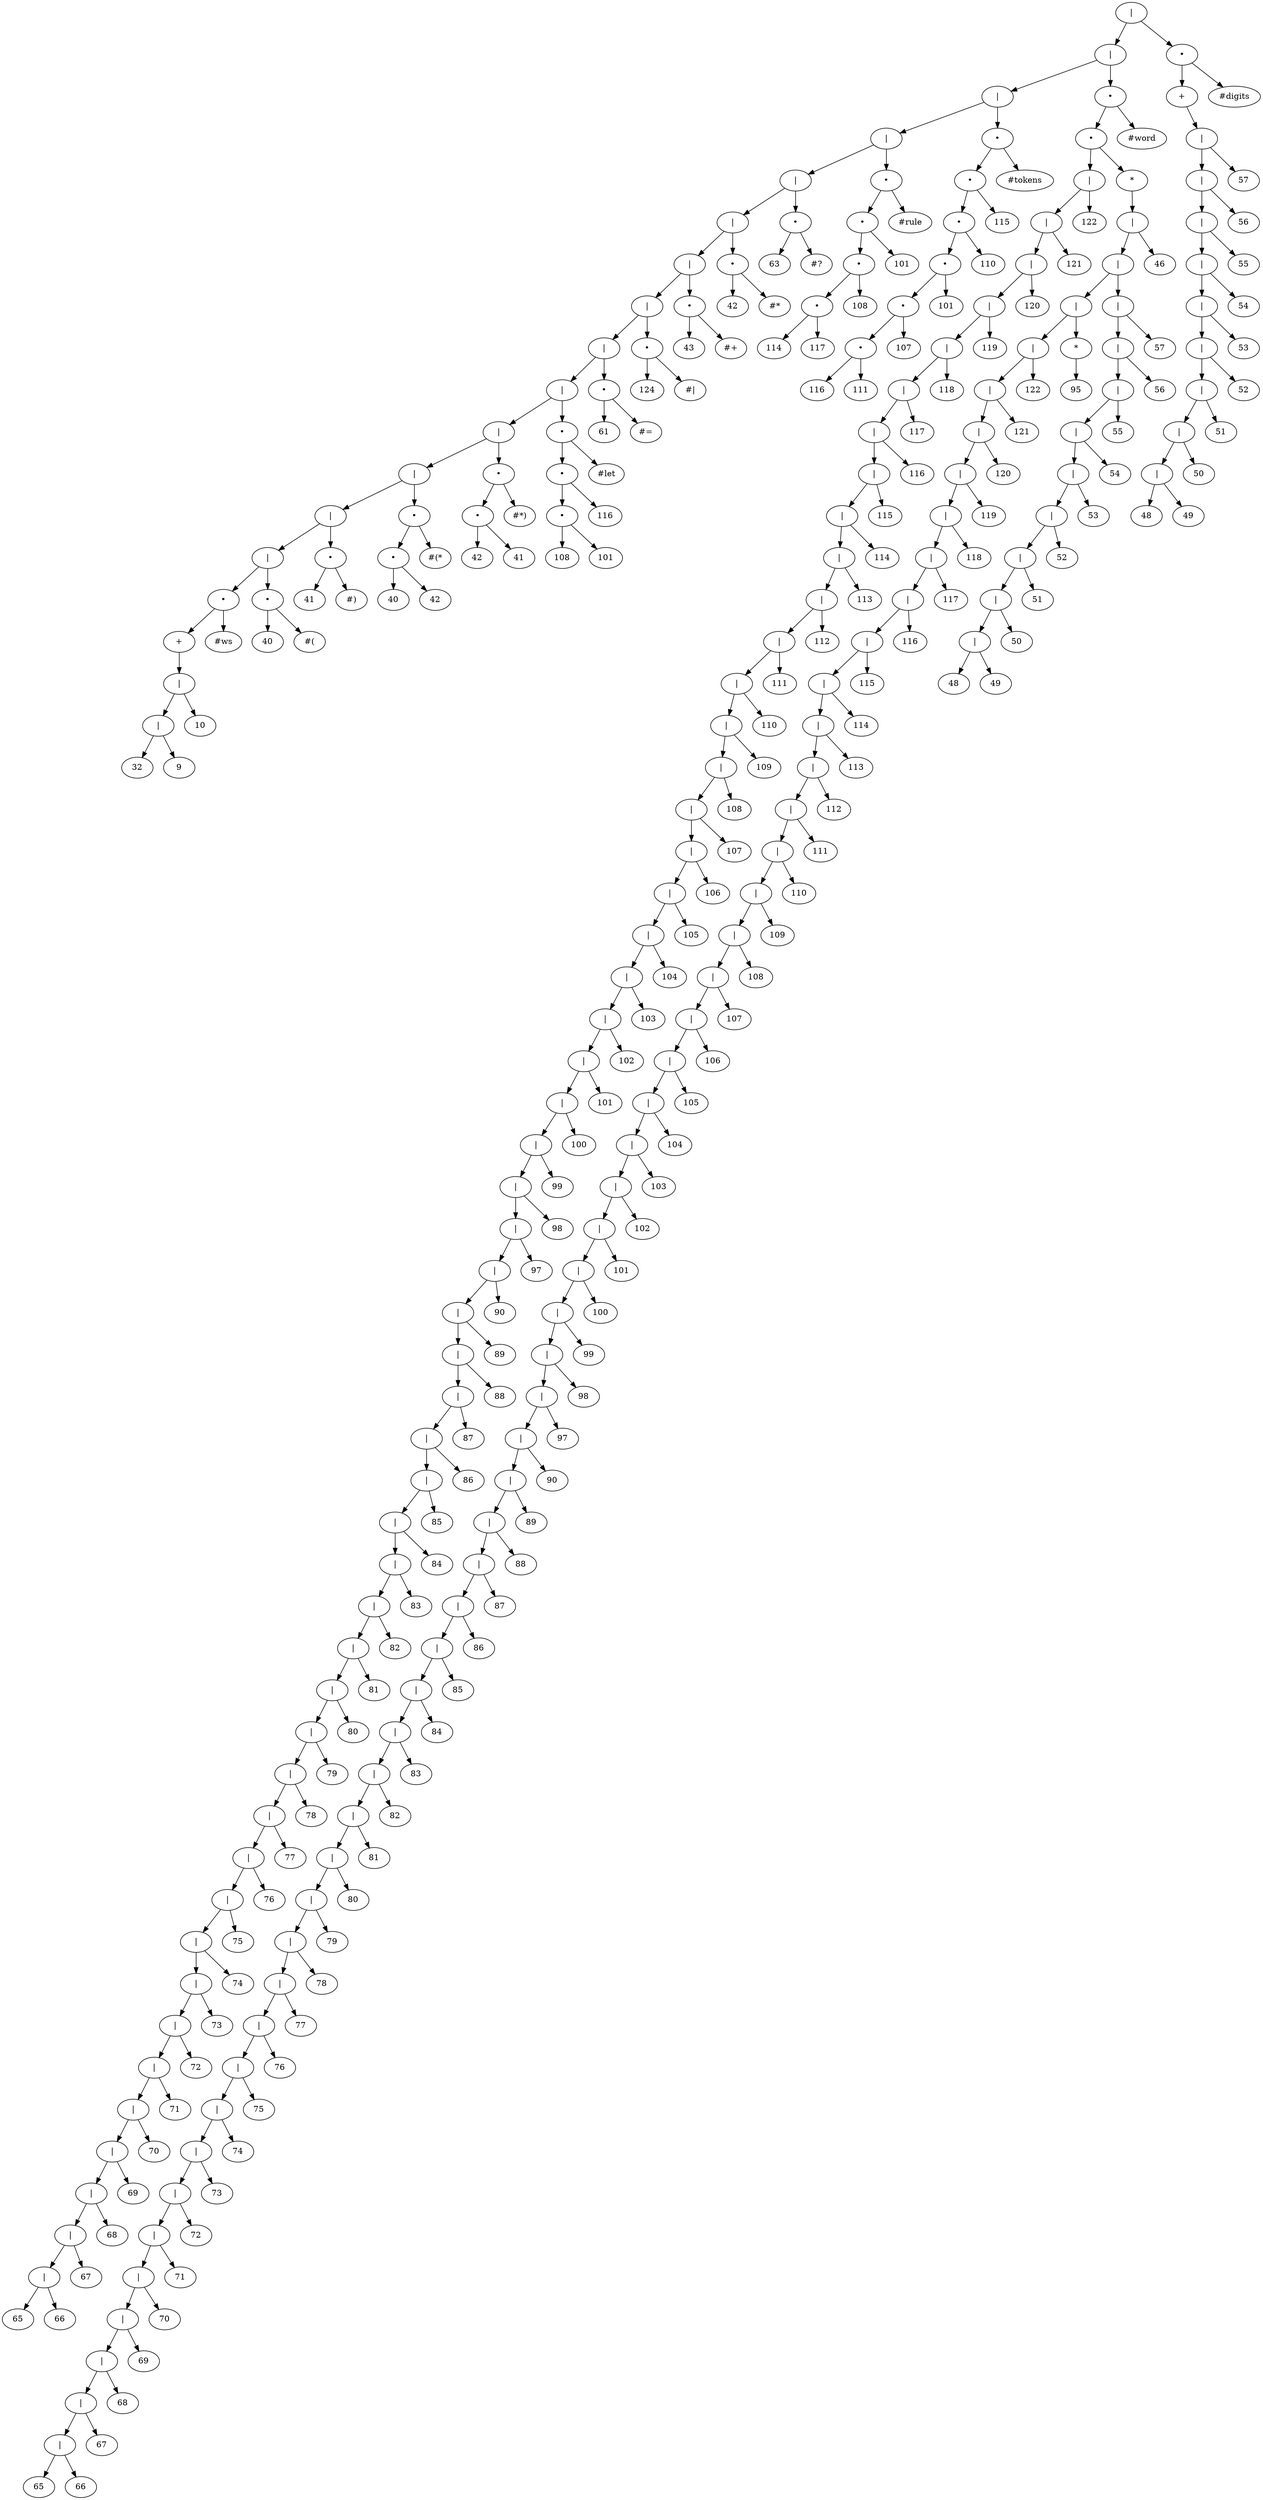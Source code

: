 digraph {
	1777138048960 [label="|"]
	1777138048960 -> 1777138046752
	1777138046752 [label="|"]
	1777138046752 -> 1777137860128
	1777137860128 [label="|"]
	1777137860128 -> 1777137858784
	1777137858784 [label="|"]
	1777137858784 -> 1777137857824
	1777137857824 [label="|"]
	1777137857824 -> 1777137857440
	1777137857440 [label="|"]
	1777137857440 -> 1777137857056
	1777137857056 [label="|"]
	1777137857056 -> 1777137856672
	1777137856672 [label="|"]
	1777137856672 -> 1777137856288
	1777137856288 [label="|"]
	1777137856288 -> 1777137855904
	1777137855904 [label="|"]
	1777137855904 -> 1777137855136
	1777137855136 [label="|"]
	1777137855136 -> 1777137854560
	1777137854560 [label="|"]
	1777137854560 -> 1777137853984
	1777137853984 [label="|"]
	1777137853984 -> 1777137853600
	1777137853600 [label="|"]
	1777137853600 -> 1777137853216
	1777137853216 [label="•"]
	1777137853216 -> 1777137853024
	1777137853024 [label="+"]
	1777137853024 -> 1777137852880
	1777137852880 [label="|"]
	1777137852880 -> 1777137852496
	1777137852496 [label="|"]
	1777137852496 -> 1777137852208
	1777137852208 [label=32]
	1777137852496 -> 1777137852304
	1777137852304 [label=9]
	1777137852880 -> 1777137852832
	1777137852832 [label=10]
	1777137853216 -> 1777137853120
	1777137853120 [label="#ws"]
	1777137853600 -> 1777137853504
	1777137853504 [label="•"]
	1777137853504 -> 1777137853312
	1777137853312 [label=40]
	1777137853504 -> 1777137853408
	1777137853408 [label="#("]
	1777137853984 -> 1777137853888
	1777137853888 [label="•"]
	1777137853888 -> 1777137853696
	1777137853696 [label=41]
	1777137853888 -> 1777137853792
	1777137853792 [label="#)"]
	1777137854560 -> 1777137854464
	1777137854464 [label="•"]
	1777137854464 -> 1777137854272
	1777137854272 [label="•"]
	1777137854272 -> 1777137854080
	1777137854080 [label=40]
	1777137854272 -> 1777137854176
	1777137854176 [label=42]
	1777137854464 -> 1777137854368
	1777137854368 [label="#(*"]
	1777137855136 -> 1777137855040
	1777137855040 [label="•"]
	1777137855040 -> 1777137854848
	1777137854848 [label="•"]
	1777137854848 -> 1777137854656
	1777137854656 [label=42]
	1777137854848 -> 1777137854752
	1777137854752 [label=41]
	1777137855040 -> 1777137854944
	1777137854944 [label="#*)"]
	1777137855904 -> 1777137855808
	1777137855808 [label="•"]
	1777137855808 -> 1777137855616
	1777137855616 [label="•"]
	1777137855616 -> 1777137855424
	1777137855424 [label="•"]
	1777137855424 -> 1777137855232
	1777137855232 [label=108]
	1777137855424 -> 1777137855328
	1777137855328 [label=101]
	1777137855616 -> 1777137855520
	1777137855520 [label=116]
	1777137855808 -> 1777137855712
	1777137855712 [label="#let"]
	1777137856288 -> 1777137856192
	1777137856192 [label="•"]
	1777137856192 -> 1777137856000
	1777137856000 [label=61]
	1777137856192 -> 1777137856096
	1777137856096 [label="#="]
	1777137856672 -> 1777137856576
	1777137856576 [label="•"]
	1777137856576 -> 1777137856384
	1777137856384 [label=124]
	1777137856576 -> 1777137856480
	1777137856480 [label="#|"]
	1777137857056 -> 1777137856960
	1777137856960 [label="•"]
	1777137856960 -> 1777137856768
	1777137856768 [label=43]
	1777137856960 -> 1777137856864
	1777137856864 [label="#+"]
	1777137857440 -> 1777137857344
	1777137857344 [label="•"]
	1777137857344 -> 1777137857152
	1777137857152 [label=42]
	1777137857344 -> 1777137857248
	1777137857248 [label="#*"]
	1777137857824 -> 1777137857728
	1777137857728 [label="•"]
	1777137857728 -> 1777137857536
	1777137857536 [label=63]
	1777137857728 -> 1777137857632
	1777137857632 [label="#?"]
	1777137858784 -> 1777137858688
	1777137858688 [label="•"]
	1777137858688 -> 1777137858496
	1777137858496 [label="•"]
	1777137858496 -> 1777137858304
	1777137858304 [label="•"]
	1777137858304 -> 1777137858112
	1777137858112 [label="•"]
	1777137858112 -> 1777137857920
	1777137857920 [label=114]
	1777137858112 -> 1777137858016
	1777137858016 [label=117]
	1777137858304 -> 1777137858208
	1777137858208 [label=108]
	1777137858496 -> 1777137858400
	1777137858400 [label=101]
	1777137858688 -> 1777137858592
	1777137858592 [label="#rule"]
	1777137860128 -> 1777137860032
	1777137860032 [label="•"]
	1777137860032 -> 1777137859840
	1777137859840 [label="•"]
	1777137859840 -> 1777137859648
	1777137859648 [label="•"]
	1777137859648 -> 1777137859456
	1777137859456 [label="•"]
	1777137859456 -> 1777137859264
	1777137859264 [label="•"]
	1777137859264 -> 1777137859072
	1777137859072 [label="•"]
	1777137859072 -> 1777137858880
	1777137858880 [label=116]
	1777137859072 -> 1777137858976
	1777137858976 [label=111]
	1777137859264 -> 1777137859168
	1777137859168 [label=107]
	1777137859456 -> 1777137859360
	1777137859360 [label=101]
	1777137859648 -> 1777137859552
	1777137859552 [label=110]
	1777137859840 -> 1777137859744
	1777137859744 [label=115]
	1777137860032 -> 1777137859936
	1777137859936 [label="#tokens"]
	1777138046752 -> 1777138046656
	1777138046656 [label="•"]
	1777138046656 -> 1777138046464
	1777138046464 [label="•"]
	1777138046464 -> 1777138017536
	1777138017536 [label="|"]
	1777138017536 -> 1777138017344
	1777138017344 [label="|"]
	1777138017344 -> 1777138017152
	1777138017152 [label="|"]
	1777138017152 -> 1777138016960
	1777138016960 [label="|"]
	1777138016960 -> 1777138016768
	1777138016768 [label="|"]
	1777138016768 -> 1777138016576
	1777138016576 [label="|"]
	1777138016576 -> 1777138016384
	1777138016384 [label="|"]
	1777138016384 -> 1777138016192
	1777138016192 [label="|"]
	1777138016192 -> 1777138016000
	1777138016000 [label="|"]
	1777138016000 -> 1777138015808
	1777138015808 [label="|"]
	1777138015808 -> 1777138015616
	1777138015616 [label="|"]
	1777138015616 -> 1777138015424
	1777138015424 [label="|"]
	1777138015424 -> 1777138015232
	1777138015232 [label="|"]
	1777138015232 -> 1777138015040
	1777138015040 [label="|"]
	1777138015040 -> 1777138014848
	1777138014848 [label="|"]
	1777138014848 -> 1777138014656
	1777138014656 [label="|"]
	1777138014656 -> 1777138014464
	1777138014464 [label="|"]
	1777138014464 -> 1777138014272
	1777138014272 [label="|"]
	1777138014272 -> 1777138014080
	1777138014080 [label="|"]
	1777138014080 -> 1777138013888
	1777138013888 [label="|"]
	1777138013888 -> 1777138013696
	1777138013696 [label="|"]
	1777138013696 -> 1777138013504
	1777138013504 [label="|"]
	1777138013504 -> 1777138013312
	1777138013312 [label="|"]
	1777138013312 -> 1777138013120
	1777138013120 [label="|"]
	1777138013120 -> 1777138012928
	1777138012928 [label="|"]
	1777138012928 -> 1777138012736
	1777138012736 [label="|"]
	1777138012736 -> 1777138012544
	1777138012544 [label="|"]
	1777138012544 -> 1777138012352
	1777138012352 [label="|"]
	1777138012352 -> 1777138012160
	1777138012160 [label="|"]
	1777138012160 -> 1777138011968
	1777138011968 [label="|"]
	1777138011968 -> 1777138011776
	1777138011776 [label="|"]
	1777138011776 -> 1777138011584
	1777138011584 [label="|"]
	1777138011584 -> 1777138011392
	1777138011392 [label="|"]
	1777138011392 -> 1777138011200
	1777138011200 [label="|"]
	1777138011200 -> 1777138011008
	1777138011008 [label="|"]
	1777138011008 -> 1777138010816
	1777138010816 [label="|"]
	1777138010816 -> 1777138010624
	1777138010624 [label="|"]
	1777138010624 -> 1777138010432
	1777138010432 [label="|"]
	1777138010432 -> 1777138010240
	1777138010240 [label="|"]
	1777138010240 -> 1777138010048
	1777138010048 [label="|"]
	1777138010048 -> 1777138009856
	1777138009856 [label="|"]
	1777138009856 -> 1777138009664
	1777138009664 [label="|"]
	1777138009664 -> 1777138009472
	1777138009472 [label="|"]
	1777138009472 -> 1777138009280
	1777138009280 [label="|"]
	1777138009280 -> 1777138009088
	1777138009088 [label="|"]
	1777138009088 -> 1777138008896
	1777138008896 [label="|"]
	1777138008896 -> 1777138008704
	1777138008704 [label="|"]
	1777138008704 -> 1777138008512
	1777138008512 [label="|"]
	1777138008512 -> 1777138008320
	1777138008320 [label="|"]
	1777138008320 -> 1777138008128
	1777138008128 [label="|"]
	1777138008128 -> 1777137860416
	1777137860416 [label="|"]
	1777137860416 -> 1777137860224
	1777137860224 [label=65]
	1777137860416 -> 1777137860320
	1777137860320 [label=66]
	1777138008128 -> 1777137860512
	1777137860512 [label=67]
	1777138008320 -> 1777138008224
	1777138008224 [label=68]
	1777138008512 -> 1777138008416
	1777138008416 [label=69]
	1777138008704 -> 1777138008608
	1777138008608 [label=70]
	1777138008896 -> 1777138008800
	1777138008800 [label=71]
	1777138009088 -> 1777138008992
	1777138008992 [label=72]
	1777138009280 -> 1777138009184
	1777138009184 [label=73]
	1777138009472 -> 1777138009376
	1777138009376 [label=74]
	1777138009664 -> 1777138009568
	1777138009568 [label=75]
	1777138009856 -> 1777138009760
	1777138009760 [label=76]
	1777138010048 -> 1777138009952
	1777138009952 [label=77]
	1777138010240 -> 1777138010144
	1777138010144 [label=78]
	1777138010432 -> 1777138010336
	1777138010336 [label=79]
	1777138010624 -> 1777138010528
	1777138010528 [label=80]
	1777138010816 -> 1777138010720
	1777138010720 [label=81]
	1777138011008 -> 1777138010912
	1777138010912 [label=82]
	1777138011200 -> 1777138011104
	1777138011104 [label=83]
	1777138011392 -> 1777138011296
	1777138011296 [label=84]
	1777138011584 -> 1777138011488
	1777138011488 [label=85]
	1777138011776 -> 1777138011680
	1777138011680 [label=86]
	1777138011968 -> 1777138011872
	1777138011872 [label=87]
	1777138012160 -> 1777138012064
	1777138012064 [label=88]
	1777138012352 -> 1777138012256
	1777138012256 [label=89]
	1777138012544 -> 1777138012448
	1777138012448 [label=90]
	1777138012736 -> 1777138012640
	1777138012640 [label=97]
	1777138012928 -> 1777138012832
	1777138012832 [label=98]
	1777138013120 -> 1777138013024
	1777138013024 [label=99]
	1777138013312 -> 1777138013216
	1777138013216 [label=100]
	1777138013504 -> 1777138013408
	1777138013408 [label=101]
	1777138013696 -> 1777138013600
	1777138013600 [label=102]
	1777138013888 -> 1777138013792
	1777138013792 [label=103]
	1777138014080 -> 1777138013984
	1777138013984 [label=104]
	1777138014272 -> 1777138014176
	1777138014176 [label=105]
	1777138014464 -> 1777138014368
	1777138014368 [label=106]
	1777138014656 -> 1777138014560
	1777138014560 [label=107]
	1777138014848 -> 1777138014752
	1777138014752 [label=108]
	1777138015040 -> 1777138014944
	1777138014944 [label=109]
	1777138015232 -> 1777138015136
	1777138015136 [label=110]
	1777138015424 -> 1777138015328
	1777138015328 [label=111]
	1777138015616 -> 1777138015520
	1777138015520 [label=112]
	1777138015808 -> 1777138015712
	1777138015712 [label=113]
	1777138016000 -> 1777138015904
	1777138015904 [label=114]
	1777138016192 -> 1777138016096
	1777138016096 [label=115]
	1777138016384 -> 1777138016288
	1777138016288 [label=116]
	1777138016576 -> 1777138016480
	1777138016480 [label=117]
	1777138016768 -> 1777138016672
	1777138016672 [label=118]
	1777138016960 -> 1777138016864
	1777138016864 [label=119]
	1777138017152 -> 1777138017056
	1777138017056 [label=120]
	1777138017344 -> 1777138017248
	1777138017248 [label=121]
	1777138017536 -> 1777138017440
	1777138017440 [label=122]
	1777138046464 -> 1777138046368
	1777138046368 [label="*"]
	1777138046368 -> 1777138046272
	1777138046272 [label="|"]
	1777138046272 -> 1777138046080
	1777138046080 [label="|"]
	1777138046080 -> 1777138044160
	1777138044160 [label="|"]
	1777138044160 -> 1777138043872
	1777138043872 [label="|"]
	1777138043872 -> 1777138043680
	1777138043680 [label="|"]
	1777138043680 -> 1777138043488
	1777138043488 [label="|"]
	1777138043488 -> 1777138043296
	1777138043296 [label="|"]
	1777138043296 -> 1777138043104
	1777138043104 [label="|"]
	1777138043104 -> 1777138042912
	1777138042912 [label="|"]
	1777138042912 -> 1777138042720
	1777138042720 [label="|"]
	1777138042720 -> 1777138042528
	1777138042528 [label="|"]
	1777138042528 -> 1777138042336
	1777138042336 [label="|"]
	1777138042336 -> 1777138042144
	1777138042144 [label="|"]
	1777138042144 -> 1777138041952
	1777138041952 [label="|"]
	1777138041952 -> 1777138041760
	1777138041760 [label="|"]
	1777138041760 -> 1777138041568
	1777138041568 [label="|"]
	1777138041568 -> 1777138041376
	1777138041376 [label="|"]
	1777138041376 -> 1777138041184
	1777138041184 [label="|"]
	1777138041184 -> 1777138040992
	1777138040992 [label="|"]
	1777138040992 -> 1777138024352
	1777138024352 [label="|"]
	1777138024352 -> 1777138024160
	1777138024160 [label="|"]
	1777138024160 -> 1777138023968
	1777138023968 [label="|"]
	1777138023968 -> 1777138023776
	1777138023776 [label="|"]
	1777138023776 -> 1777138023584
	1777138023584 [label="|"]
	1777138023584 -> 1777138023392
	1777138023392 [label="|"]
	1777138023392 -> 1777138023200
	1777138023200 [label="|"]
	1777138023200 -> 1777138023008
	1777138023008 [label="|"]
	1777138023008 -> 1777138022816
	1777138022816 [label="|"]
	1777138022816 -> 1777138022624
	1777138022624 [label="|"]
	1777138022624 -> 1777138022432
	1777138022432 [label="|"]
	1777138022432 -> 1777138022240
	1777138022240 [label="|"]
	1777138022240 -> 1777138022048
	1777138022048 [label="|"]
	1777138022048 -> 1777138021856
	1777138021856 [label="|"]
	1777138021856 -> 1777138021664
	1777138021664 [label="|"]
	1777138021664 -> 1777138021472
	1777138021472 [label="|"]
	1777138021472 -> 1777138021280
	1777138021280 [label="|"]
	1777138021280 -> 1777138021088
	1777138021088 [label="|"]
	1777138021088 -> 1777138020896
	1777138020896 [label="|"]
	1777138020896 -> 1777138020704
	1777138020704 [label="|"]
	1777138020704 -> 1777138020512
	1777138020512 [label="|"]
	1777138020512 -> 1777138020320
	1777138020320 [label="|"]
	1777138020320 -> 1777138020128
	1777138020128 [label="|"]
	1777138020128 -> 1777138019936
	1777138019936 [label="|"]
	1777138019936 -> 1777138019744
	1777138019744 [label="|"]
	1777138019744 -> 1777138019552
	1777138019552 [label="|"]
	1777138019552 -> 1777138019360
	1777138019360 [label="|"]
	1777138019360 -> 1777138019168
	1777138019168 [label="|"]
	1777138019168 -> 1777138018976
	1777138018976 [label="|"]
	1777138018976 -> 1777138018784
	1777138018784 [label="|"]
	1777138018784 -> 1777138018592
	1777138018592 [label="|"]
	1777138018592 -> 1777138018400
	1777138018400 [label="|"]
	1777138018400 -> 1777138018208
	1777138018208 [label="|"]
	1777138018208 -> 1777138018016
	1777138018016 [label="|"]
	1777138018016 -> 1777138017824
	1777138017824 [label="|"]
	1777138017824 -> 1777138017632
	1777138017632 [label=65]
	1777138017824 -> 1777138017728
	1777138017728 [label=66]
	1777138018016 -> 1777138017920
	1777138017920 [label=67]
	1777138018208 -> 1777138018112
	1777138018112 [label=68]
	1777138018400 -> 1777138018304
	1777138018304 [label=69]
	1777138018592 -> 1777138018496
	1777138018496 [label=70]
	1777138018784 -> 1777138018688
	1777138018688 [label=71]
	1777138018976 -> 1777138018880
	1777138018880 [label=72]
	1777138019168 -> 1777138019072
	1777138019072 [label=73]
	1777138019360 -> 1777138019264
	1777138019264 [label=74]
	1777138019552 -> 1777138019456
	1777138019456 [label=75]
	1777138019744 -> 1777138019648
	1777138019648 [label=76]
	1777138019936 -> 1777138019840
	1777138019840 [label=77]
	1777138020128 -> 1777138020032
	1777138020032 [label=78]
	1777138020320 -> 1777138020224
	1777138020224 [label=79]
	1777138020512 -> 1777138020416
	1777138020416 [label=80]
	1777138020704 -> 1777138020608
	1777138020608 [label=81]
	1777138020896 -> 1777138020800
	1777138020800 [label=82]
	1777138021088 -> 1777138020992
	1777138020992 [label=83]
	1777138021280 -> 1777138021184
	1777138021184 [label=84]
	1777138021472 -> 1777138021376
	1777138021376 [label=85]
	1777138021664 -> 1777138021568
	1777138021568 [label=86]
	1777138021856 -> 1777138021760
	1777138021760 [label=87]
	1777138022048 -> 1777138021952
	1777138021952 [label=88]
	1777138022240 -> 1777138022144
	1777138022144 [label=89]
	1777138022432 -> 1777138022336
	1777138022336 [label=90]
	1777138022624 -> 1777138022528
	1777138022528 [label=97]
	1777138022816 -> 1777138022720
	1777138022720 [label=98]
	1777138023008 -> 1777138022912
	1777138022912 [label=99]
	1777138023200 -> 1777138023104
	1777138023104 [label=100]
	1777138023392 -> 1777138023296
	1777138023296 [label=101]
	1777138023584 -> 1777138023488
	1777138023488 [label=102]
	1777138023776 -> 1777138023680
	1777138023680 [label=103]
	1777138023968 -> 1777138023872
	1777138023872 [label=104]
	1777138024160 -> 1777138024064
	1777138024064 [label=105]
	1777138024352 -> 1777138024256
	1777138024256 [label=106]
	1777138040992 -> 1777138040896
	1777138040896 [label=107]
	1777138041184 -> 1777138041088
	1777138041088 [label=108]
	1777138041376 -> 1777138041280
	1777138041280 [label=109]
	1777138041568 -> 1777138041472
	1777138041472 [label=110]
	1777138041760 -> 1777138041664
	1777138041664 [label=111]
	1777138041952 -> 1777138041856
	1777138041856 [label=112]
	1777138042144 -> 1777138042048
	1777138042048 [label=113]
	1777138042336 -> 1777138042240
	1777138042240 [label=114]
	1777138042528 -> 1777138042432
	1777138042432 [label=115]
	1777138042720 -> 1777138042624
	1777138042624 [label=116]
	1777138042912 -> 1777138042816
	1777138042816 [label=117]
	1777138043104 -> 1777138043008
	1777138043008 [label=118]
	1777138043296 -> 1777138043200
	1777138043200 [label=119]
	1777138043488 -> 1777138043392
	1777138043392 [label=120]
	1777138043680 -> 1777138043584
	1777138043584 [label=121]
	1777138043872 -> 1777138043776
	1777138043776 [label=122]
	1777138044160 -> 1777138044064
	1777138044064 [label="*"]
	1777138044064 -> 1777138043968
	1777138043968 [label=95]
	1777138046080 -> 1777138045984
	1777138045984 [label="|"]
	1777138045984 -> 1777138045792
	1777138045792 [label="|"]
	1777138045792 -> 1777138045600
	1777138045600 [label="|"]
	1777138045600 -> 1777138045408
	1777138045408 [label="|"]
	1777138045408 -> 1777138045216
	1777138045216 [label="|"]
	1777138045216 -> 1777138045024
	1777138045024 [label="|"]
	1777138045024 -> 1777138044832
	1777138044832 [label="|"]
	1777138044832 -> 1777138044640
	1777138044640 [label="|"]
	1777138044640 -> 1777138044448
	1777138044448 [label="|"]
	1777138044448 -> 1777138044256
	1777138044256 [label=48]
	1777138044448 -> 1777138044352
	1777138044352 [label=49]
	1777138044640 -> 1777138044544
	1777138044544 [label=50]
	1777138044832 -> 1777138044736
	1777138044736 [label=51]
	1777138045024 -> 1777138044928
	1777138044928 [label=52]
	1777138045216 -> 1777138045120
	1777138045120 [label=53]
	1777138045408 -> 1777138045312
	1777138045312 [label=54]
	1777138045600 -> 1777138045504
	1777138045504 [label=55]
	1777138045792 -> 1777138045696
	1777138045696 [label=56]
	1777138045984 -> 1777138045888
	1777138045888 [label=57]
	1777138046272 -> 1777138046176
	1777138046176 [label=46]
	1777138046656 -> 1777138046560
	1777138046560 [label="#word"]
	1777138048960 -> 1777138048864
	1777138048864 [label="•"]
	1777138048864 -> 1777138048672
	1777138048672 [label="+"]
	1777138048672 -> 1777138048576
	1777138048576 [label="|"]
	1777138048576 -> 1777138048384
	1777138048384 [label="|"]
	1777138048384 -> 1777138048192
	1777138048192 [label="|"]
	1777138048192 -> 1777138048000
	1777138048000 [label="|"]
	1777138048000 -> 1777138047808
	1777138047808 [label="|"]
	1777138047808 -> 1777138047616
	1777138047616 [label="|"]
	1777138047616 -> 1777138047424
	1777138047424 [label="|"]
	1777138047424 -> 1777138047232
	1777138047232 [label="|"]
	1777138047232 -> 1777138047040
	1777138047040 [label="|"]
	1777138047040 -> 1777138046848
	1777138046848 [label=48]
	1777138047040 -> 1777138046944
	1777138046944 [label=49]
	1777138047232 -> 1777138047136
	1777138047136 [label=50]
	1777138047424 -> 1777138047328
	1777138047328 [label=51]
	1777138047616 -> 1777138047520
	1777138047520 [label=52]
	1777138047808 -> 1777138047712
	1777138047712 [label=53]
	1777138048000 -> 1777138047904
	1777138047904 [label=54]
	1777138048192 -> 1777138048096
	1777138048096 [label=55]
	1777138048384 -> 1777138048288
	1777138048288 [label=56]
	1777138048576 -> 1777138048480
	1777138048480 [label=57]
	1777138048864 -> 1777138048768
	1777138048768 [label="#digits"]
}
